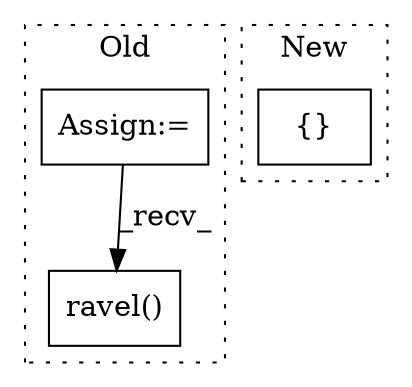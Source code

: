 digraph G {
subgraph cluster0 {
1 [label="ravel()" a="75" s="3694" l="23" shape="box"];
3 [label="Assign:=" a="68" s="3360" l="3" shape="box"];
label = "Old";
style="dotted";
}
subgraph cluster1 {
2 [label="{}" a="59" s="4564,4593" l="1,0" shape="box"];
label = "New";
style="dotted";
}
3 -> 1 [label="_recv_"];
}